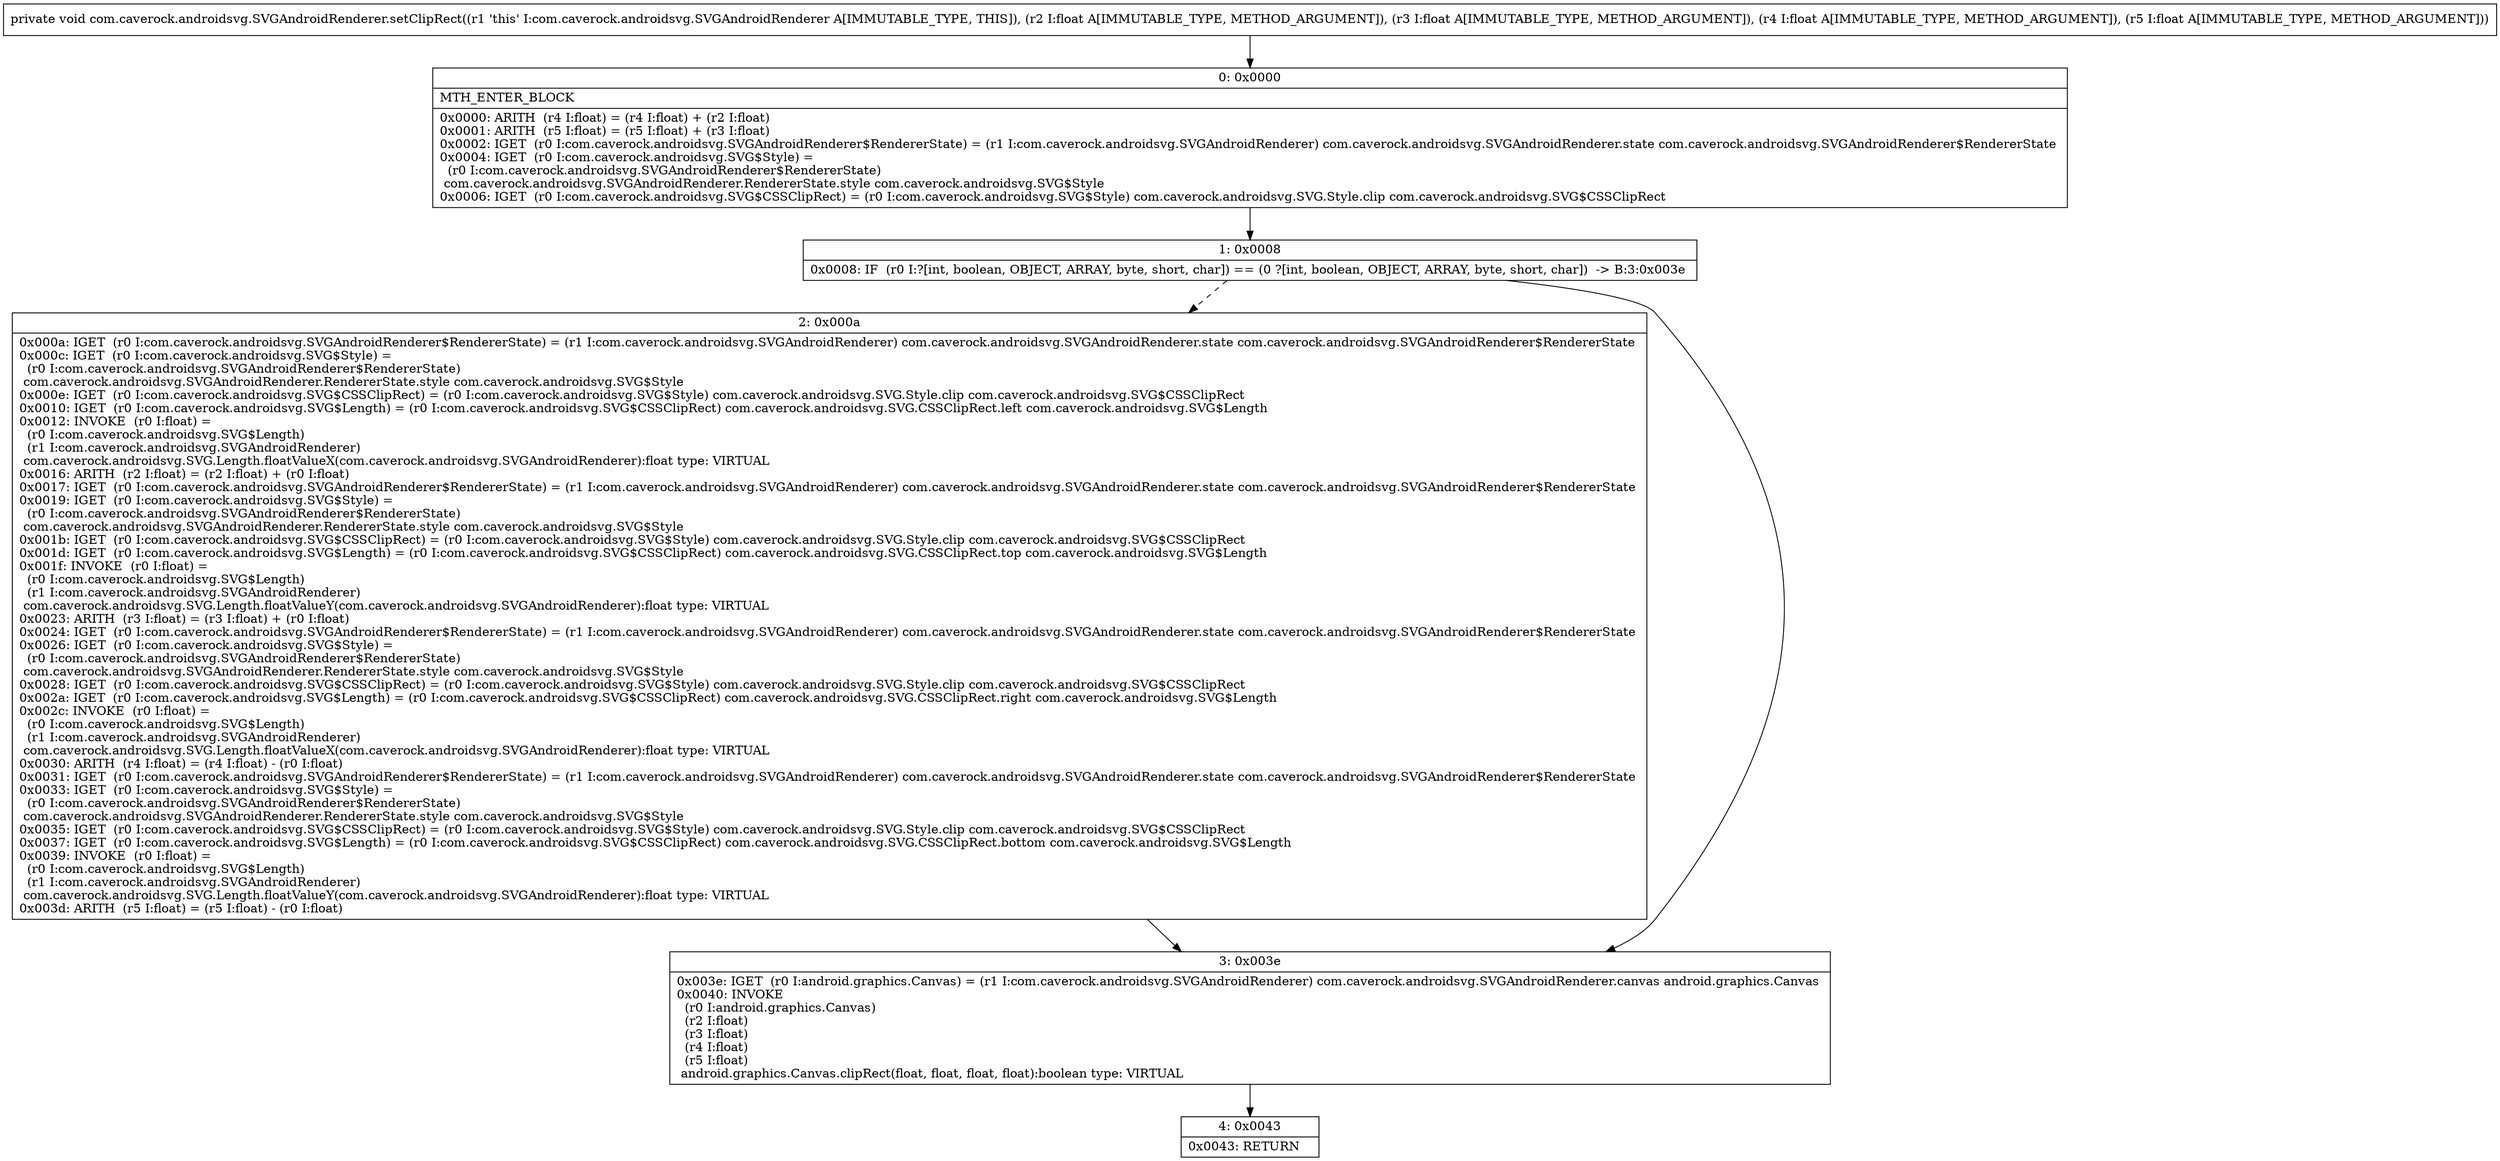 digraph "CFG forcom.caverock.androidsvg.SVGAndroidRenderer.setClipRect(FFFF)V" {
Node_0 [shape=record,label="{0\:\ 0x0000|MTH_ENTER_BLOCK\l|0x0000: ARITH  (r4 I:float) = (r4 I:float) + (r2 I:float) \l0x0001: ARITH  (r5 I:float) = (r5 I:float) + (r3 I:float) \l0x0002: IGET  (r0 I:com.caverock.androidsvg.SVGAndroidRenderer$RendererState) = (r1 I:com.caverock.androidsvg.SVGAndroidRenderer) com.caverock.androidsvg.SVGAndroidRenderer.state com.caverock.androidsvg.SVGAndroidRenderer$RendererState \l0x0004: IGET  (r0 I:com.caverock.androidsvg.SVG$Style) = \l  (r0 I:com.caverock.androidsvg.SVGAndroidRenderer$RendererState)\l com.caverock.androidsvg.SVGAndroidRenderer.RendererState.style com.caverock.androidsvg.SVG$Style \l0x0006: IGET  (r0 I:com.caverock.androidsvg.SVG$CSSClipRect) = (r0 I:com.caverock.androidsvg.SVG$Style) com.caverock.androidsvg.SVG.Style.clip com.caverock.androidsvg.SVG$CSSClipRect \l}"];
Node_1 [shape=record,label="{1\:\ 0x0008|0x0008: IF  (r0 I:?[int, boolean, OBJECT, ARRAY, byte, short, char]) == (0 ?[int, boolean, OBJECT, ARRAY, byte, short, char])  \-\> B:3:0x003e \l}"];
Node_2 [shape=record,label="{2\:\ 0x000a|0x000a: IGET  (r0 I:com.caverock.androidsvg.SVGAndroidRenderer$RendererState) = (r1 I:com.caverock.androidsvg.SVGAndroidRenderer) com.caverock.androidsvg.SVGAndroidRenderer.state com.caverock.androidsvg.SVGAndroidRenderer$RendererState \l0x000c: IGET  (r0 I:com.caverock.androidsvg.SVG$Style) = \l  (r0 I:com.caverock.androidsvg.SVGAndroidRenderer$RendererState)\l com.caverock.androidsvg.SVGAndroidRenderer.RendererState.style com.caverock.androidsvg.SVG$Style \l0x000e: IGET  (r0 I:com.caverock.androidsvg.SVG$CSSClipRect) = (r0 I:com.caverock.androidsvg.SVG$Style) com.caverock.androidsvg.SVG.Style.clip com.caverock.androidsvg.SVG$CSSClipRect \l0x0010: IGET  (r0 I:com.caverock.androidsvg.SVG$Length) = (r0 I:com.caverock.androidsvg.SVG$CSSClipRect) com.caverock.androidsvg.SVG.CSSClipRect.left com.caverock.androidsvg.SVG$Length \l0x0012: INVOKE  (r0 I:float) = \l  (r0 I:com.caverock.androidsvg.SVG$Length)\l  (r1 I:com.caverock.androidsvg.SVGAndroidRenderer)\l com.caverock.androidsvg.SVG.Length.floatValueX(com.caverock.androidsvg.SVGAndroidRenderer):float type: VIRTUAL \l0x0016: ARITH  (r2 I:float) = (r2 I:float) + (r0 I:float) \l0x0017: IGET  (r0 I:com.caverock.androidsvg.SVGAndroidRenderer$RendererState) = (r1 I:com.caverock.androidsvg.SVGAndroidRenderer) com.caverock.androidsvg.SVGAndroidRenderer.state com.caverock.androidsvg.SVGAndroidRenderer$RendererState \l0x0019: IGET  (r0 I:com.caverock.androidsvg.SVG$Style) = \l  (r0 I:com.caverock.androidsvg.SVGAndroidRenderer$RendererState)\l com.caverock.androidsvg.SVGAndroidRenderer.RendererState.style com.caverock.androidsvg.SVG$Style \l0x001b: IGET  (r0 I:com.caverock.androidsvg.SVG$CSSClipRect) = (r0 I:com.caverock.androidsvg.SVG$Style) com.caverock.androidsvg.SVG.Style.clip com.caverock.androidsvg.SVG$CSSClipRect \l0x001d: IGET  (r0 I:com.caverock.androidsvg.SVG$Length) = (r0 I:com.caverock.androidsvg.SVG$CSSClipRect) com.caverock.androidsvg.SVG.CSSClipRect.top com.caverock.androidsvg.SVG$Length \l0x001f: INVOKE  (r0 I:float) = \l  (r0 I:com.caverock.androidsvg.SVG$Length)\l  (r1 I:com.caverock.androidsvg.SVGAndroidRenderer)\l com.caverock.androidsvg.SVG.Length.floatValueY(com.caverock.androidsvg.SVGAndroidRenderer):float type: VIRTUAL \l0x0023: ARITH  (r3 I:float) = (r3 I:float) + (r0 I:float) \l0x0024: IGET  (r0 I:com.caverock.androidsvg.SVGAndroidRenderer$RendererState) = (r1 I:com.caverock.androidsvg.SVGAndroidRenderer) com.caverock.androidsvg.SVGAndroidRenderer.state com.caverock.androidsvg.SVGAndroidRenderer$RendererState \l0x0026: IGET  (r0 I:com.caverock.androidsvg.SVG$Style) = \l  (r0 I:com.caverock.androidsvg.SVGAndroidRenderer$RendererState)\l com.caverock.androidsvg.SVGAndroidRenderer.RendererState.style com.caverock.androidsvg.SVG$Style \l0x0028: IGET  (r0 I:com.caverock.androidsvg.SVG$CSSClipRect) = (r0 I:com.caverock.androidsvg.SVG$Style) com.caverock.androidsvg.SVG.Style.clip com.caverock.androidsvg.SVG$CSSClipRect \l0x002a: IGET  (r0 I:com.caverock.androidsvg.SVG$Length) = (r0 I:com.caverock.androidsvg.SVG$CSSClipRect) com.caverock.androidsvg.SVG.CSSClipRect.right com.caverock.androidsvg.SVG$Length \l0x002c: INVOKE  (r0 I:float) = \l  (r0 I:com.caverock.androidsvg.SVG$Length)\l  (r1 I:com.caverock.androidsvg.SVGAndroidRenderer)\l com.caverock.androidsvg.SVG.Length.floatValueX(com.caverock.androidsvg.SVGAndroidRenderer):float type: VIRTUAL \l0x0030: ARITH  (r4 I:float) = (r4 I:float) \- (r0 I:float) \l0x0031: IGET  (r0 I:com.caverock.androidsvg.SVGAndroidRenderer$RendererState) = (r1 I:com.caverock.androidsvg.SVGAndroidRenderer) com.caverock.androidsvg.SVGAndroidRenderer.state com.caverock.androidsvg.SVGAndroidRenderer$RendererState \l0x0033: IGET  (r0 I:com.caverock.androidsvg.SVG$Style) = \l  (r0 I:com.caverock.androidsvg.SVGAndroidRenderer$RendererState)\l com.caverock.androidsvg.SVGAndroidRenderer.RendererState.style com.caverock.androidsvg.SVG$Style \l0x0035: IGET  (r0 I:com.caverock.androidsvg.SVG$CSSClipRect) = (r0 I:com.caverock.androidsvg.SVG$Style) com.caverock.androidsvg.SVG.Style.clip com.caverock.androidsvg.SVG$CSSClipRect \l0x0037: IGET  (r0 I:com.caverock.androidsvg.SVG$Length) = (r0 I:com.caverock.androidsvg.SVG$CSSClipRect) com.caverock.androidsvg.SVG.CSSClipRect.bottom com.caverock.androidsvg.SVG$Length \l0x0039: INVOKE  (r0 I:float) = \l  (r0 I:com.caverock.androidsvg.SVG$Length)\l  (r1 I:com.caverock.androidsvg.SVGAndroidRenderer)\l com.caverock.androidsvg.SVG.Length.floatValueY(com.caverock.androidsvg.SVGAndroidRenderer):float type: VIRTUAL \l0x003d: ARITH  (r5 I:float) = (r5 I:float) \- (r0 I:float) \l}"];
Node_3 [shape=record,label="{3\:\ 0x003e|0x003e: IGET  (r0 I:android.graphics.Canvas) = (r1 I:com.caverock.androidsvg.SVGAndroidRenderer) com.caverock.androidsvg.SVGAndroidRenderer.canvas android.graphics.Canvas \l0x0040: INVOKE  \l  (r0 I:android.graphics.Canvas)\l  (r2 I:float)\l  (r3 I:float)\l  (r4 I:float)\l  (r5 I:float)\l android.graphics.Canvas.clipRect(float, float, float, float):boolean type: VIRTUAL \l}"];
Node_4 [shape=record,label="{4\:\ 0x0043|0x0043: RETURN   \l}"];
MethodNode[shape=record,label="{private void com.caverock.androidsvg.SVGAndroidRenderer.setClipRect((r1 'this' I:com.caverock.androidsvg.SVGAndroidRenderer A[IMMUTABLE_TYPE, THIS]), (r2 I:float A[IMMUTABLE_TYPE, METHOD_ARGUMENT]), (r3 I:float A[IMMUTABLE_TYPE, METHOD_ARGUMENT]), (r4 I:float A[IMMUTABLE_TYPE, METHOD_ARGUMENT]), (r5 I:float A[IMMUTABLE_TYPE, METHOD_ARGUMENT])) }"];
MethodNode -> Node_0;
Node_0 -> Node_1;
Node_1 -> Node_2[style=dashed];
Node_1 -> Node_3;
Node_2 -> Node_3;
Node_3 -> Node_4;
}

